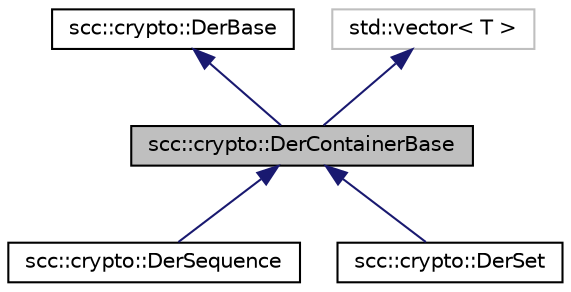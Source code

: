 digraph "scc::crypto::DerContainerBase"
{
 // LATEX_PDF_SIZE
  edge [fontname="Helvetica",fontsize="10",labelfontname="Helvetica",labelfontsize="10"];
  node [fontname="Helvetica",fontsize="10",shape=record];
  Node1 [label="scc::crypto::DerContainerBase",height=0.2,width=0.4,color="black", fillcolor="grey75", style="filled", fontcolor="black",tooltip="Container base class."];
  Node2 -> Node1 [dir="back",color="midnightblue",fontsize="10",style="solid",fontname="Helvetica"];
  Node2 [label="scc::crypto::DerBase",height=0.2,width=0.4,color="black", fillcolor="white", style="filled",URL="$d4/d4f/classscc_1_1crypto_1_1DerBase.html",tooltip="ASN.1 base."];
  Node3 -> Node1 [dir="back",color="midnightblue",fontsize="10",style="solid",fontname="Helvetica"];
  Node3 [label="std::vector\< T \>",height=0.2,width=0.4,color="grey75", fillcolor="white", style="filled",tooltip=" "];
  Node1 -> Node4 [dir="back",color="midnightblue",fontsize="10",style="solid",fontname="Helvetica"];
  Node4 [label="scc::crypto::DerSequence",height=0.2,width=0.4,color="black", fillcolor="white", style="filled",URL="$df/d7b/classscc_1_1crypto_1_1DerSequence.html",tooltip="An ASN.1 SEQUENCE or SEQUENCE OF type."];
  Node1 -> Node5 [dir="back",color="midnightblue",fontsize="10",style="solid",fontname="Helvetica"];
  Node5 [label="scc::crypto::DerSet",height=0.2,width=0.4,color="black", fillcolor="white", style="filled",URL="$da/d08/classscc_1_1crypto_1_1DerSet.html",tooltip="An ASN.1 SET or SET OF type."];
}
